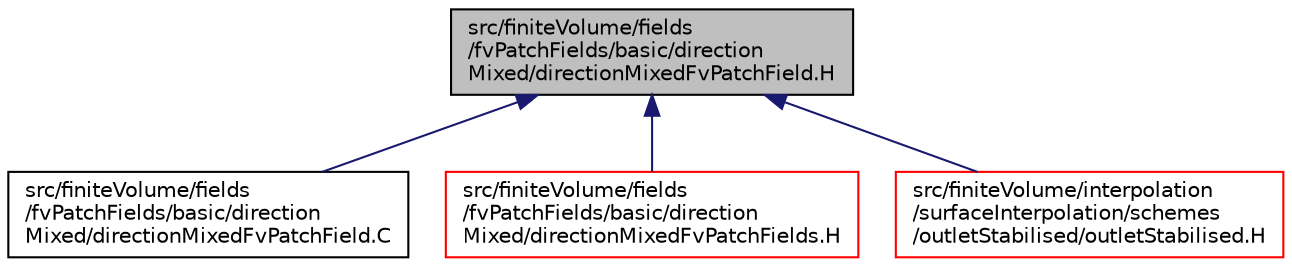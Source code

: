 digraph "src/finiteVolume/fields/fvPatchFields/basic/directionMixed/directionMixedFvPatchField.H"
{
  bgcolor="transparent";
  edge [fontname="Helvetica",fontsize="10",labelfontname="Helvetica",labelfontsize="10"];
  node [fontname="Helvetica",fontsize="10",shape=record];
  Node1 [label="src/finiteVolume/fields\l/fvPatchFields/basic/direction\lMixed/directionMixedFvPatchField.H",height=0.2,width=0.4,color="black", fillcolor="grey75", style="filled", fontcolor="black"];
  Node1 -> Node2 [dir="back",color="midnightblue",fontsize="10",style="solid",fontname="Helvetica"];
  Node2 [label="src/finiteVolume/fields\l/fvPatchFields/basic/direction\lMixed/directionMixedFvPatchField.C",height=0.2,width=0.4,color="black",URL="$a05192.html"];
  Node1 -> Node3 [dir="back",color="midnightblue",fontsize="10",style="solid",fontname="Helvetica"];
  Node3 [label="src/finiteVolume/fields\l/fvPatchFields/basic/direction\lMixed/directionMixedFvPatchFields.H",height=0.2,width=0.4,color="red",URL="$a05195.html"];
  Node1 -> Node4 [dir="back",color="midnightblue",fontsize="10",style="solid",fontname="Helvetica"];
  Node4 [label="src/finiteVolume/interpolation\l/surfaceInterpolation/schemes\l/outletStabilised/outletStabilised.H",height=0.2,width=0.4,color="red",URL="$a06149.html"];
}
